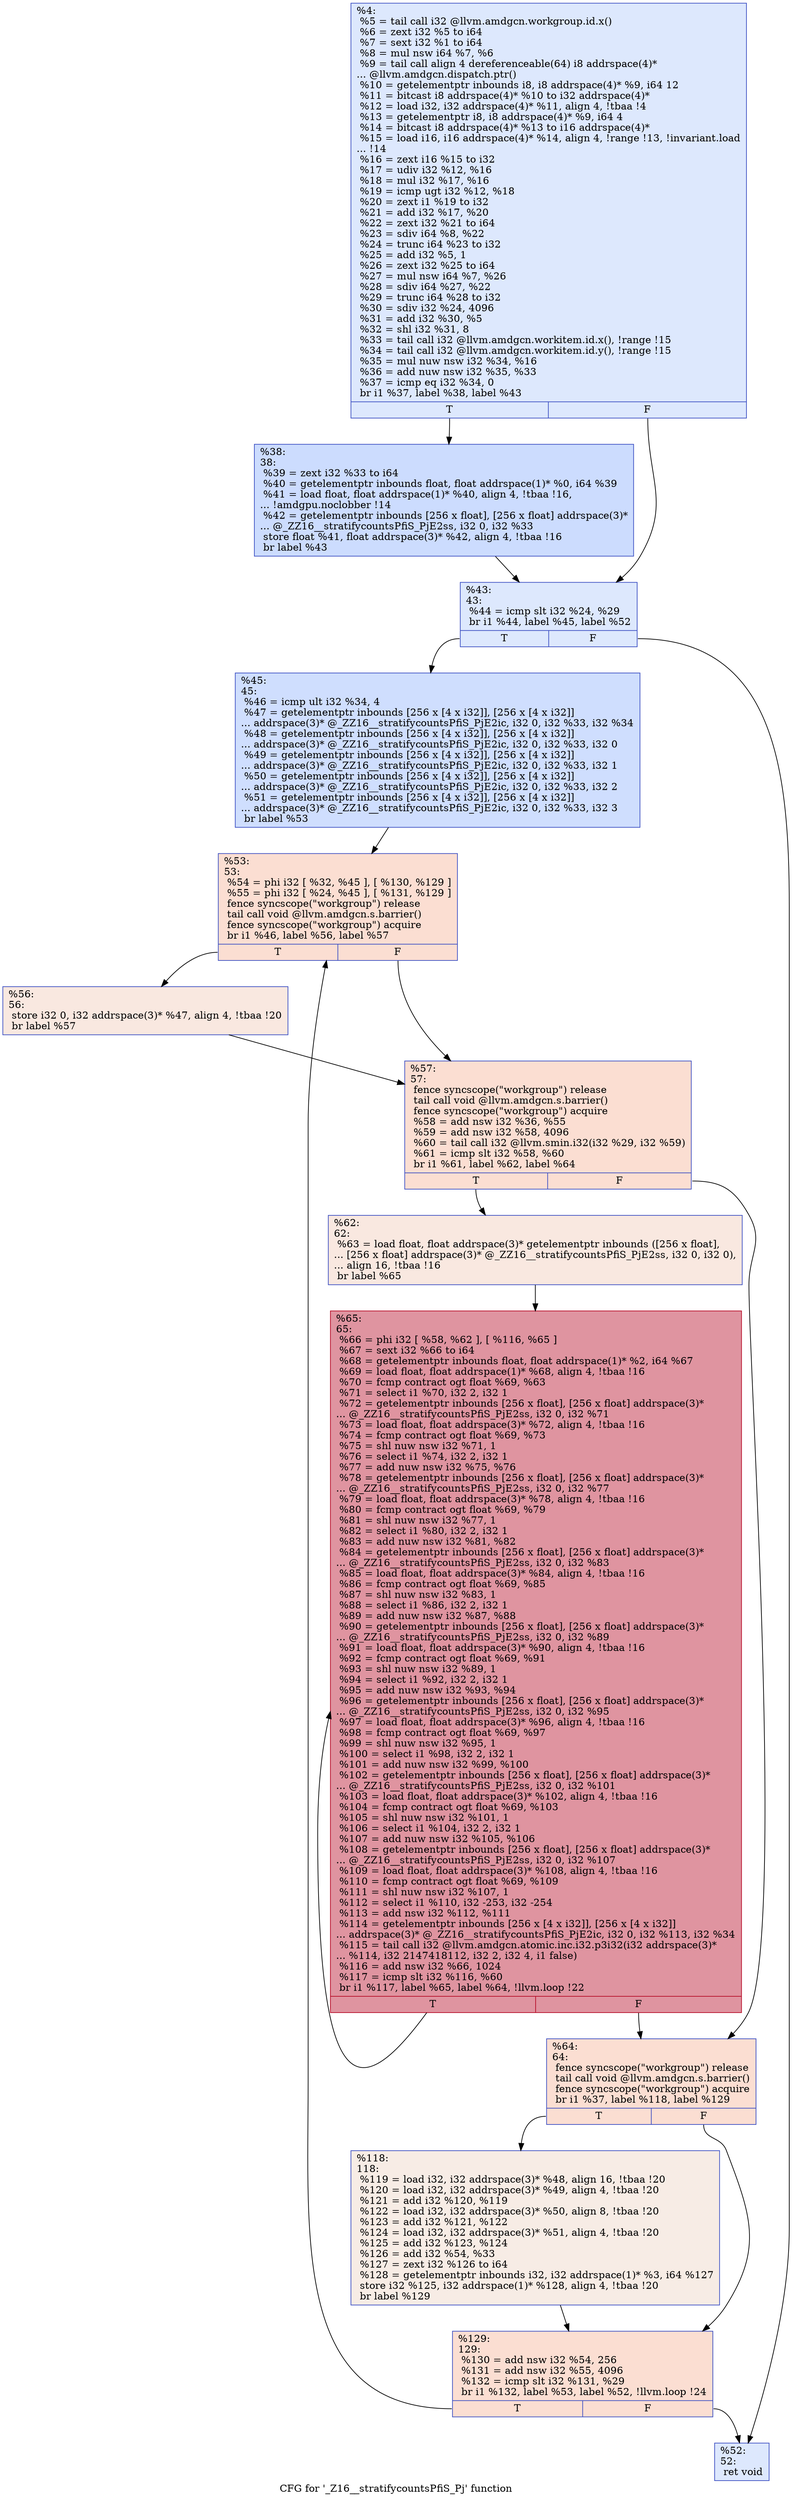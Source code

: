 digraph "CFG for '_Z16__stratifycountsPfiS_Pj' function" {
	label="CFG for '_Z16__stratifycountsPfiS_Pj' function";

	Node0x4ecdce0 [shape=record,color="#3d50c3ff", style=filled, fillcolor="#b2ccfb70",label="{%4:\l  %5 = tail call i32 @llvm.amdgcn.workgroup.id.x()\l  %6 = zext i32 %5 to i64\l  %7 = sext i32 %1 to i64\l  %8 = mul nsw i64 %7, %6\l  %9 = tail call align 4 dereferenceable(64) i8 addrspace(4)*\l... @llvm.amdgcn.dispatch.ptr()\l  %10 = getelementptr inbounds i8, i8 addrspace(4)* %9, i64 12\l  %11 = bitcast i8 addrspace(4)* %10 to i32 addrspace(4)*\l  %12 = load i32, i32 addrspace(4)* %11, align 4, !tbaa !4\l  %13 = getelementptr i8, i8 addrspace(4)* %9, i64 4\l  %14 = bitcast i8 addrspace(4)* %13 to i16 addrspace(4)*\l  %15 = load i16, i16 addrspace(4)* %14, align 4, !range !13, !invariant.load\l... !14\l  %16 = zext i16 %15 to i32\l  %17 = udiv i32 %12, %16\l  %18 = mul i32 %17, %16\l  %19 = icmp ugt i32 %12, %18\l  %20 = zext i1 %19 to i32\l  %21 = add i32 %17, %20\l  %22 = zext i32 %21 to i64\l  %23 = sdiv i64 %8, %22\l  %24 = trunc i64 %23 to i32\l  %25 = add i32 %5, 1\l  %26 = zext i32 %25 to i64\l  %27 = mul nsw i64 %7, %26\l  %28 = sdiv i64 %27, %22\l  %29 = trunc i64 %28 to i32\l  %30 = sdiv i32 %24, 4096\l  %31 = add i32 %30, %5\l  %32 = shl i32 %31, 8\l  %33 = tail call i32 @llvm.amdgcn.workitem.id.x(), !range !15\l  %34 = tail call i32 @llvm.amdgcn.workitem.id.y(), !range !15\l  %35 = mul nuw nsw i32 %34, %16\l  %36 = add nuw nsw i32 %35, %33\l  %37 = icmp eq i32 %34, 0\l  br i1 %37, label %38, label %43\l|{<s0>T|<s1>F}}"];
	Node0x4ecdce0:s0 -> Node0x4ed12e0;
	Node0x4ecdce0:s1 -> Node0x4ed1370;
	Node0x4ed12e0 [shape=record,color="#3d50c3ff", style=filled, fillcolor="#8caffe70",label="{%38:\l38:                                               \l  %39 = zext i32 %33 to i64\l  %40 = getelementptr inbounds float, float addrspace(1)* %0, i64 %39\l  %41 = load float, float addrspace(1)* %40, align 4, !tbaa !16,\l... !amdgpu.noclobber !14\l  %42 = getelementptr inbounds [256 x float], [256 x float] addrspace(3)*\l... @_ZZ16__stratifycountsPfiS_PjE2ss, i32 0, i32 %33\l  store float %41, float addrspace(3)* %42, align 4, !tbaa !16\l  br label %43\l}"];
	Node0x4ed12e0 -> Node0x4ed1370;
	Node0x4ed1370 [shape=record,color="#3d50c3ff", style=filled, fillcolor="#b2ccfb70",label="{%43:\l43:                                               \l  %44 = icmp slt i32 %24, %29\l  br i1 %44, label %45, label %52\l|{<s0>T|<s1>F}}"];
	Node0x4ed1370:s0 -> Node0x4ed1e40;
	Node0x4ed1370:s1 -> Node0x4ed26f0;
	Node0x4ed1e40 [shape=record,color="#3d50c3ff", style=filled, fillcolor="#93b5fe70",label="{%45:\l45:                                               \l  %46 = icmp ult i32 %34, 4\l  %47 = getelementptr inbounds [256 x [4 x i32]], [256 x [4 x i32]]\l... addrspace(3)* @_ZZ16__stratifycountsPfiS_PjE2ic, i32 0, i32 %33, i32 %34\l  %48 = getelementptr inbounds [256 x [4 x i32]], [256 x [4 x i32]]\l... addrspace(3)* @_ZZ16__stratifycountsPfiS_PjE2ic, i32 0, i32 %33, i32 0\l  %49 = getelementptr inbounds [256 x [4 x i32]], [256 x [4 x i32]]\l... addrspace(3)* @_ZZ16__stratifycountsPfiS_PjE2ic, i32 0, i32 %33, i32 1\l  %50 = getelementptr inbounds [256 x [4 x i32]], [256 x [4 x i32]]\l... addrspace(3)* @_ZZ16__stratifycountsPfiS_PjE2ic, i32 0, i32 %33, i32 2\l  %51 = getelementptr inbounds [256 x [4 x i32]], [256 x [4 x i32]]\l... addrspace(3)* @_ZZ16__stratifycountsPfiS_PjE2ic, i32 0, i32 %33, i32 3\l  br label %53\l}"];
	Node0x4ed1e40 -> Node0x4ed2880;
	Node0x4ed26f0 [shape=record,color="#3d50c3ff", style=filled, fillcolor="#b2ccfb70",label="{%52:\l52:                                               \l  ret void\l}"];
	Node0x4ed2880 [shape=record,color="#3d50c3ff", style=filled, fillcolor="#f7b59970",label="{%53:\l53:                                               \l  %54 = phi i32 [ %32, %45 ], [ %130, %129 ]\l  %55 = phi i32 [ %24, %45 ], [ %131, %129 ]\l  fence syncscope(\"workgroup\") release\l  tail call void @llvm.amdgcn.s.barrier()\l  fence syncscope(\"workgroup\") acquire\l  br i1 %46, label %56, label %57\l|{<s0>T|<s1>F}}"];
	Node0x4ed2880:s0 -> Node0x4ed33a0;
	Node0x4ed2880:s1 -> Node0x4ed3430;
	Node0x4ed33a0 [shape=record,color="#3d50c3ff", style=filled, fillcolor="#f1ccb870",label="{%56:\l56:                                               \l  store i32 0, i32 addrspace(3)* %47, align 4, !tbaa !20\l  br label %57\l}"];
	Node0x4ed33a0 -> Node0x4ed3430;
	Node0x4ed3430 [shape=record,color="#3d50c3ff", style=filled, fillcolor="#f7b59970",label="{%57:\l57:                                               \l  fence syncscope(\"workgroup\") release\l  tail call void @llvm.amdgcn.s.barrier()\l  fence syncscope(\"workgroup\") acquire\l  %58 = add nsw i32 %36, %55\l  %59 = add nsw i32 %58, 4096\l  %60 = tail call i32 @llvm.smin.i32(i32 %29, i32 %59)\l  %61 = icmp slt i32 %58, %60\l  br i1 %61, label %62, label %64\l|{<s0>T|<s1>F}}"];
	Node0x4ed3430:s0 -> Node0x4ed3c70;
	Node0x4ed3430:s1 -> Node0x4ed3d00;
	Node0x4ed3c70 [shape=record,color="#3d50c3ff", style=filled, fillcolor="#f1ccb870",label="{%62:\l62:                                               \l  %63 = load float, float addrspace(3)* getelementptr inbounds ([256 x float],\l... [256 x float] addrspace(3)* @_ZZ16__stratifycountsPfiS_PjE2ss, i32 0, i32 0),\l... align 16, !tbaa !16\l  br label %65\l}"];
	Node0x4ed3c70 -> Node0x4ed3e90;
	Node0x4ed3d00 [shape=record,color="#3d50c3ff", style=filled, fillcolor="#f7b59970",label="{%64:\l64:                                               \l  fence syncscope(\"workgroup\") release\l  tail call void @llvm.amdgcn.s.barrier()\l  fence syncscope(\"workgroup\") acquire\l  br i1 %37, label %118, label %129\l|{<s0>T|<s1>F}}"];
	Node0x4ed3d00:s0 -> Node0x4ed0600;
	Node0x4ed3d00:s1 -> Node0x4ed2e80;
	Node0x4ed3e90 [shape=record,color="#b70d28ff", style=filled, fillcolor="#b70d2870",label="{%65:\l65:                                               \l  %66 = phi i32 [ %58, %62 ], [ %116, %65 ]\l  %67 = sext i32 %66 to i64\l  %68 = getelementptr inbounds float, float addrspace(1)* %2, i64 %67\l  %69 = load float, float addrspace(1)* %68, align 4, !tbaa !16\l  %70 = fcmp contract ogt float %69, %63\l  %71 = select i1 %70, i32 2, i32 1\l  %72 = getelementptr inbounds [256 x float], [256 x float] addrspace(3)*\l... @_ZZ16__stratifycountsPfiS_PjE2ss, i32 0, i32 %71\l  %73 = load float, float addrspace(3)* %72, align 4, !tbaa !16\l  %74 = fcmp contract ogt float %69, %73\l  %75 = shl nuw nsw i32 %71, 1\l  %76 = select i1 %74, i32 2, i32 1\l  %77 = add nuw nsw i32 %75, %76\l  %78 = getelementptr inbounds [256 x float], [256 x float] addrspace(3)*\l... @_ZZ16__stratifycountsPfiS_PjE2ss, i32 0, i32 %77\l  %79 = load float, float addrspace(3)* %78, align 4, !tbaa !16\l  %80 = fcmp contract ogt float %69, %79\l  %81 = shl nuw nsw i32 %77, 1\l  %82 = select i1 %80, i32 2, i32 1\l  %83 = add nuw nsw i32 %81, %82\l  %84 = getelementptr inbounds [256 x float], [256 x float] addrspace(3)*\l... @_ZZ16__stratifycountsPfiS_PjE2ss, i32 0, i32 %83\l  %85 = load float, float addrspace(3)* %84, align 4, !tbaa !16\l  %86 = fcmp contract ogt float %69, %85\l  %87 = shl nuw nsw i32 %83, 1\l  %88 = select i1 %86, i32 2, i32 1\l  %89 = add nuw nsw i32 %87, %88\l  %90 = getelementptr inbounds [256 x float], [256 x float] addrspace(3)*\l... @_ZZ16__stratifycountsPfiS_PjE2ss, i32 0, i32 %89\l  %91 = load float, float addrspace(3)* %90, align 4, !tbaa !16\l  %92 = fcmp contract ogt float %69, %91\l  %93 = shl nuw nsw i32 %89, 1\l  %94 = select i1 %92, i32 2, i32 1\l  %95 = add nuw nsw i32 %93, %94\l  %96 = getelementptr inbounds [256 x float], [256 x float] addrspace(3)*\l... @_ZZ16__stratifycountsPfiS_PjE2ss, i32 0, i32 %95\l  %97 = load float, float addrspace(3)* %96, align 4, !tbaa !16\l  %98 = fcmp contract ogt float %69, %97\l  %99 = shl nuw nsw i32 %95, 1\l  %100 = select i1 %98, i32 2, i32 1\l  %101 = add nuw nsw i32 %99, %100\l  %102 = getelementptr inbounds [256 x float], [256 x float] addrspace(3)*\l... @_ZZ16__stratifycountsPfiS_PjE2ss, i32 0, i32 %101\l  %103 = load float, float addrspace(3)* %102, align 4, !tbaa !16\l  %104 = fcmp contract ogt float %69, %103\l  %105 = shl nuw nsw i32 %101, 1\l  %106 = select i1 %104, i32 2, i32 1\l  %107 = add nuw nsw i32 %105, %106\l  %108 = getelementptr inbounds [256 x float], [256 x float] addrspace(3)*\l... @_ZZ16__stratifycountsPfiS_PjE2ss, i32 0, i32 %107\l  %109 = load float, float addrspace(3)* %108, align 4, !tbaa !16\l  %110 = fcmp contract ogt float %69, %109\l  %111 = shl nuw nsw i32 %107, 1\l  %112 = select i1 %110, i32 -253, i32 -254\l  %113 = add nsw i32 %112, %111\l  %114 = getelementptr inbounds [256 x [4 x i32]], [256 x [4 x i32]]\l... addrspace(3)* @_ZZ16__stratifycountsPfiS_PjE2ic, i32 0, i32 %113, i32 %34\l  %115 = tail call i32 @llvm.amdgcn.atomic.inc.i32.p3i32(i32 addrspace(3)*\l... %114, i32 2147418112, i32 2, i32 4, i1 false)\l  %116 = add nsw i32 %66, 1024\l  %117 = icmp slt i32 %116, %60\l  br i1 %117, label %65, label %64, !llvm.loop !22\l|{<s0>T|<s1>F}}"];
	Node0x4ed3e90:s0 -> Node0x4ed3e90;
	Node0x4ed3e90:s1 -> Node0x4ed3d00;
	Node0x4ed0600 [shape=record,color="#3d50c3ff", style=filled, fillcolor="#ecd3c570",label="{%118:\l118:                                              \l  %119 = load i32, i32 addrspace(3)* %48, align 16, !tbaa !20\l  %120 = load i32, i32 addrspace(3)* %49, align 4, !tbaa !20\l  %121 = add i32 %120, %119\l  %122 = load i32, i32 addrspace(3)* %50, align 8, !tbaa !20\l  %123 = add i32 %121, %122\l  %124 = load i32, i32 addrspace(3)* %51, align 4, !tbaa !20\l  %125 = add i32 %123, %124\l  %126 = add i32 %54, %33\l  %127 = zext i32 %126 to i64\l  %128 = getelementptr inbounds i32, i32 addrspace(1)* %3, i64 %127\l  store i32 %125, i32 addrspace(1)* %128, align 4, !tbaa !20\l  br label %129\l}"];
	Node0x4ed0600 -> Node0x4ed2e80;
	Node0x4ed2e80 [shape=record,color="#3d50c3ff", style=filled, fillcolor="#f7b59970",label="{%129:\l129:                                              \l  %130 = add nsw i32 %54, 256\l  %131 = add nsw i32 %55, 4096\l  %132 = icmp slt i32 %131, %29\l  br i1 %132, label %53, label %52, !llvm.loop !24\l|{<s0>T|<s1>F}}"];
	Node0x4ed2e80:s0 -> Node0x4ed2880;
	Node0x4ed2e80:s1 -> Node0x4ed26f0;
}
